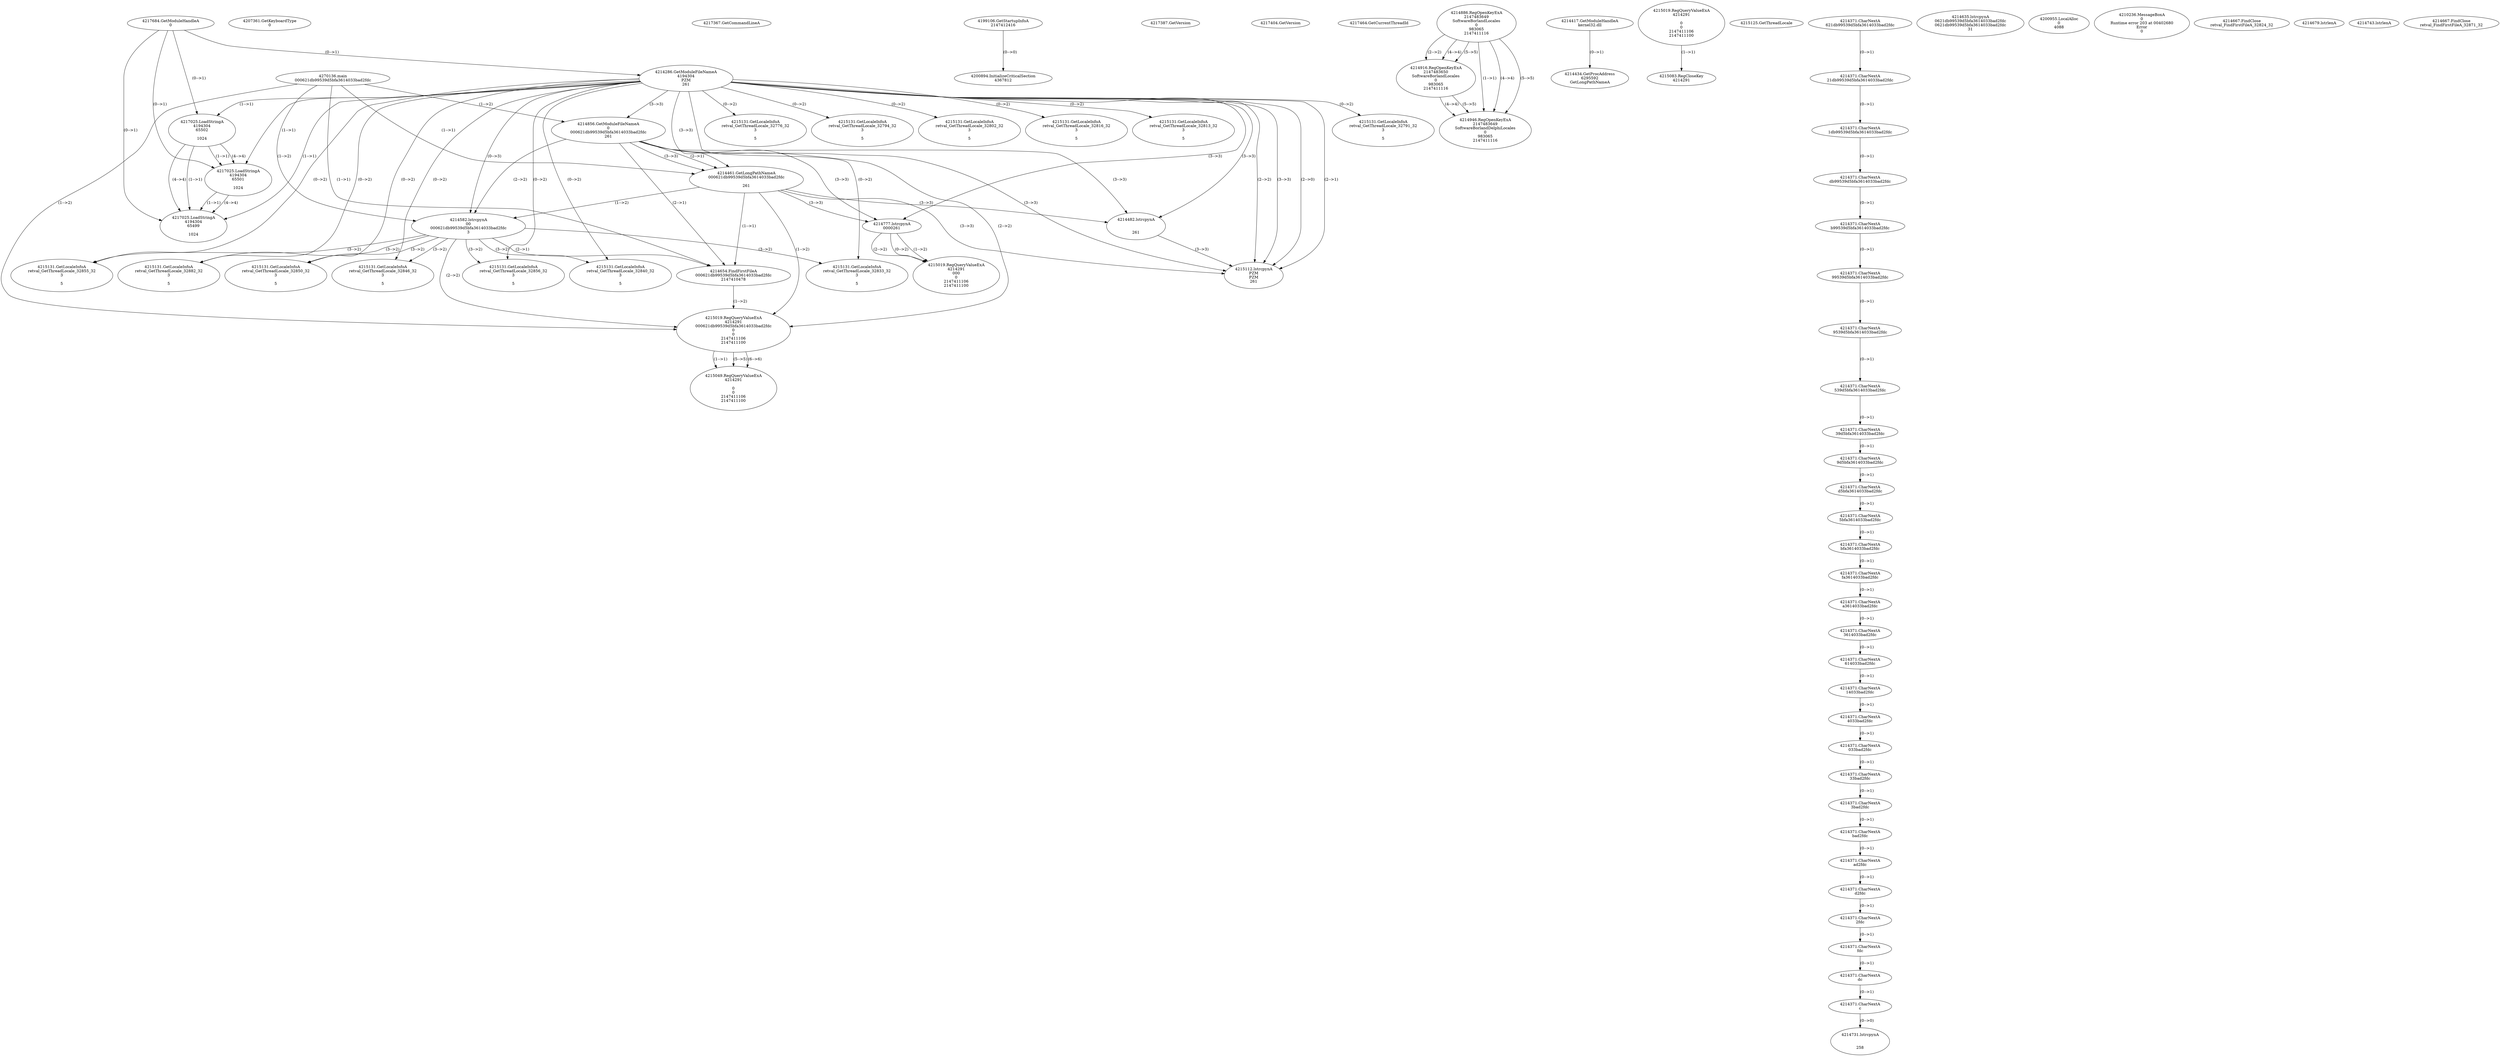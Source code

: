 // Global SCDG with merge call
digraph {
	0 [label="4270136.main
000621db99539d5bfa3614033bad2fdc"]
	1 [label="4217684.GetModuleHandleA
0"]
	2 [label="4207361.GetKeyboardType
0"]
	3 [label="4217367.GetCommandLineA
"]
	4 [label="4199106.GetStartupInfoA
2147412416"]
	5 [label="4217387.GetVersion
"]
	6 [label="4217404.GetVersion
"]
	7 [label="4217464.GetCurrentThreadId
"]
	8 [label="4214286.GetModuleFileNameA
4194304
PZM
261"]
	1 -> 8 [label="(0-->1)"]
	9 [label="4214856.GetModuleFileNameA
0
000621db99539d5bfa3614033bad2fdc
261"]
	0 -> 9 [label="(1-->2)"]
	8 -> 9 [label="(3-->3)"]
	10 [label="4214886.RegOpenKeyExA
2147483649
Software\Borland\Locales
0
983065
2147411116"]
	11 [label="4214916.RegOpenKeyExA
2147483650
Software\Borland\Locales
0
983065
2147411116"]
	10 -> 11 [label="(2-->2)"]
	10 -> 11 [label="(4-->4)"]
	10 -> 11 [label="(5-->5)"]
	12 [label="4214417.GetModuleHandleA
kernel32.dll"]
	13 [label="4214434.GetProcAddress
6295592
GetLongPathNameA"]
	12 -> 13 [label="(0-->1)"]
	14 [label="4214461.GetLongPathNameA
000621db99539d5bfa3614033bad2fdc

261"]
	0 -> 14 [label="(1-->1)"]
	9 -> 14 [label="(2-->1)"]
	8 -> 14 [label="(3-->3)"]
	9 -> 14 [label="(3-->3)"]
	15 [label="4214482.lstrcpynA


261"]
	8 -> 15 [label="(3-->3)"]
	9 -> 15 [label="(3-->3)"]
	14 -> 15 [label="(3-->3)"]
	16 [label="4215019.RegQueryValueExA
4214291

0
0
2147411106
2147411100"]
	17 [label="4215083.RegCloseKey
4214291"]
	16 -> 17 [label="(1-->1)"]
	18 [label="4215112.lstrcpynA
PZM
PZM
261"]
	8 -> 18 [label="(2-->1)"]
	8 -> 18 [label="(2-->2)"]
	8 -> 18 [label="(3-->3)"]
	9 -> 18 [label="(3-->3)"]
	14 -> 18 [label="(3-->3)"]
	15 -> 18 [label="(3-->3)"]
	8 -> 18 [label="(2-->0)"]
	19 [label="4215125.GetThreadLocale
"]
	20 [label="4215131.GetLocaleInfoA
retval_GetThreadLocale_32791_32
3

5"]
	8 -> 20 [label="(0-->2)"]
	21 [label="4217025.LoadStringA
4194304
65502

1024"]
	1 -> 21 [label="(0-->1)"]
	8 -> 21 [label="(1-->1)"]
	22 [label="4217025.LoadStringA
4194304
65501

1024"]
	1 -> 22 [label="(0-->1)"]
	8 -> 22 [label="(1-->1)"]
	21 -> 22 [label="(1-->1)"]
	21 -> 22 [label="(4-->4)"]
	23 [label="4217025.LoadStringA
4194304
65499

1024"]
	1 -> 23 [label="(0-->1)"]
	8 -> 23 [label="(1-->1)"]
	21 -> 23 [label="(1-->1)"]
	22 -> 23 [label="(1-->1)"]
	21 -> 23 [label="(4-->4)"]
	22 -> 23 [label="(4-->4)"]
	24 [label="4214582.lstrcpynA
00
000621db99539d5bfa3614033bad2fdc
3"]
	0 -> 24 [label="(1-->2)"]
	9 -> 24 [label="(2-->2)"]
	14 -> 24 [label="(1-->2)"]
	8 -> 24 [label="(0-->3)"]
	25 [label="4214371.CharNextA
621db99539d5bfa3614033bad2fdc"]
	26 [label="4214371.CharNextA
21db99539d5bfa3614033bad2fdc"]
	25 -> 26 [label="(0-->1)"]
	27 [label="4214371.CharNextA
1db99539d5bfa3614033bad2fdc"]
	26 -> 27 [label="(0-->1)"]
	28 [label="4214371.CharNextA
db99539d5bfa3614033bad2fdc"]
	27 -> 28 [label="(0-->1)"]
	29 [label="4214371.CharNextA
b99539d5bfa3614033bad2fdc"]
	28 -> 29 [label="(0-->1)"]
	30 [label="4214371.CharNextA
99539d5bfa3614033bad2fdc"]
	29 -> 30 [label="(0-->1)"]
	31 [label="4214371.CharNextA
9539d5bfa3614033bad2fdc"]
	30 -> 31 [label="(0-->1)"]
	32 [label="4214371.CharNextA
539d5bfa3614033bad2fdc"]
	31 -> 32 [label="(0-->1)"]
	33 [label="4214371.CharNextA
39d5bfa3614033bad2fdc"]
	32 -> 33 [label="(0-->1)"]
	34 [label="4214371.CharNextA
9d5bfa3614033bad2fdc"]
	33 -> 34 [label="(0-->1)"]
	35 [label="4214371.CharNextA
d5bfa3614033bad2fdc"]
	34 -> 35 [label="(0-->1)"]
	36 [label="4214371.CharNextA
5bfa3614033bad2fdc"]
	35 -> 36 [label="(0-->1)"]
	37 [label="4214371.CharNextA
bfa3614033bad2fdc"]
	36 -> 37 [label="(0-->1)"]
	38 [label="4214371.CharNextA
fa3614033bad2fdc"]
	37 -> 38 [label="(0-->1)"]
	39 [label="4214371.CharNextA
a3614033bad2fdc"]
	38 -> 39 [label="(0-->1)"]
	40 [label="4214371.CharNextA
3614033bad2fdc"]
	39 -> 40 [label="(0-->1)"]
	41 [label="4214371.CharNextA
614033bad2fdc"]
	40 -> 41 [label="(0-->1)"]
	42 [label="4214371.CharNextA
14033bad2fdc"]
	41 -> 42 [label="(0-->1)"]
	43 [label="4214371.CharNextA
4033bad2fdc"]
	42 -> 43 [label="(0-->1)"]
	44 [label="4214371.CharNextA
033bad2fdc"]
	43 -> 44 [label="(0-->1)"]
	45 [label="4214371.CharNextA
33bad2fdc"]
	44 -> 45 [label="(0-->1)"]
	46 [label="4214371.CharNextA
3bad2fdc"]
	45 -> 46 [label="(0-->1)"]
	47 [label="4214371.CharNextA
bad2fdc"]
	46 -> 47 [label="(0-->1)"]
	48 [label="4214371.CharNextA
ad2fdc"]
	47 -> 48 [label="(0-->1)"]
	49 [label="4214371.CharNextA
d2fdc"]
	48 -> 49 [label="(0-->1)"]
	50 [label="4214371.CharNextA
2fdc"]
	49 -> 50 [label="(0-->1)"]
	51 [label="4214371.CharNextA
fdc"]
	50 -> 51 [label="(0-->1)"]
	52 [label="4214371.CharNextA
dc"]
	51 -> 52 [label="(0-->1)"]
	53 [label="4214371.CharNextA
c"]
	52 -> 53 [label="(0-->1)"]
	54 [label="4214635.lstrcpynA
0621db99539d5bfa3614033bad2fdc
0621db99539d5bfa3614033bad2fdc
31"]
	55 [label="4214654.FindFirstFileA
000621db99539d5bfa3614033bad2fdc
2147410478"]
	0 -> 55 [label="(1-->1)"]
	9 -> 55 [label="(2-->1)"]
	14 -> 55 [label="(1-->1)"]
	24 -> 55 [label="(2-->1)"]
	56 [label="4215019.RegQueryValueExA
4214291
000621db99539d5bfa3614033bad2fdc
0
0
2147411106
2147411100"]
	0 -> 56 [label="(1-->2)"]
	9 -> 56 [label="(2-->2)"]
	14 -> 56 [label="(1-->2)"]
	24 -> 56 [label="(2-->2)"]
	55 -> 56 [label="(1-->2)"]
	57 [label="4215049.RegQueryValueExA
4214291

0
0
2147411106
2147411100"]
	56 -> 57 [label="(1-->1)"]
	56 -> 57 [label="(5-->5)"]
	56 -> 57 [label="(6-->6)"]
	58 [label="4215131.GetLocaleInfoA
retval_GetThreadLocale_32856_32
3

5"]
	8 -> 58 [label="(0-->2)"]
	24 -> 58 [label="(3-->2)"]
	59 [label="4214946.RegOpenKeyExA
2147483649
Software\Borland\Delphi\Locales
0
983065
2147411116"]
	10 -> 59 [label="(1-->1)"]
	10 -> 59 [label="(4-->4)"]
	11 -> 59 [label="(4-->4)"]
	10 -> 59 [label="(5-->5)"]
	11 -> 59 [label="(5-->5)"]
	60 [label="4215131.GetLocaleInfoA
retval_GetThreadLocale_32776_32
3

5"]
	8 -> 60 [label="(0-->2)"]
	61 [label="4200894.InitializeCriticalSection
4367812"]
	4 -> 61 [label="(0-->0)"]
	62 [label="4200955.LocalAlloc
0
4088"]
	63 [label="4210236.MessageBoxA
0
Runtime error 203 at 00402680
Error
0"]
	64 [label="4215131.GetLocaleInfoA
retval_GetThreadLocale_32794_32
3

5"]
	8 -> 64 [label="(0-->2)"]
	65 [label="4215131.GetLocaleInfoA
retval_GetThreadLocale_32802_32
3

5"]
	8 -> 65 [label="(0-->2)"]
	66 [label="4215131.GetLocaleInfoA
retval_GetThreadLocale_32816_32
3

5"]
	8 -> 66 [label="(0-->2)"]
	67 [label="4214667.FindClose
retval_FindFirstFileA_32824_32"]
	68 [label="4214679.lstrlenA
"]
	69 [label="4214731.lstrcpynA


258"]
	53 -> 69 [label="(0-->0)"]
	70 [label="4214743.lstrlenA
"]
	71 [label="4214777.lstrcpynA
00\
00\
261"]
	8 -> 71 [label="(3-->3)"]
	9 -> 71 [label="(3-->3)"]
	14 -> 71 [label="(3-->3)"]
	72 [label="4215019.RegQueryValueExA
4214291
00\
0
0
2147411106
2147411100"]
	71 -> 72 [label="(1-->2)"]
	71 -> 72 [label="(2-->2)"]
	71 -> 72 [label="(0-->2)"]
	73 [label="4215131.GetLocaleInfoA
retval_GetThreadLocale_32855_32
3

5"]
	8 -> 73 [label="(0-->2)"]
	24 -> 73 [label="(3-->2)"]
	74 [label="4214667.FindClose
retval_FindFirstFileA_32871_32"]
	75 [label="4215131.GetLocaleInfoA
retval_GetThreadLocale_32882_32
3

5"]
	8 -> 75 [label="(0-->2)"]
	24 -> 75 [label="(3-->2)"]
	76 [label="4215131.GetLocaleInfoA
retval_GetThreadLocale_32813_32
3

5"]
	8 -> 76 [label="(0-->2)"]
	77 [label="4215131.GetLocaleInfoA
retval_GetThreadLocale_32850_32
3

5"]
	8 -> 77 [label="(0-->2)"]
	24 -> 77 [label="(3-->2)"]
	78 [label="4215131.GetLocaleInfoA
retval_GetThreadLocale_32846_32
3

5"]
	8 -> 78 [label="(0-->2)"]
	24 -> 78 [label="(3-->2)"]
	79 [label="4215131.GetLocaleInfoA
retval_GetThreadLocale_32840_32
3

5"]
	8 -> 79 [label="(0-->2)"]
	24 -> 79 [label="(3-->2)"]
	80 [label="4215131.GetLocaleInfoA
retval_GetThreadLocale_32833_32
3

5"]
	8 -> 80 [label="(0-->2)"]
	24 -> 80 [label="(3-->2)"]
}
